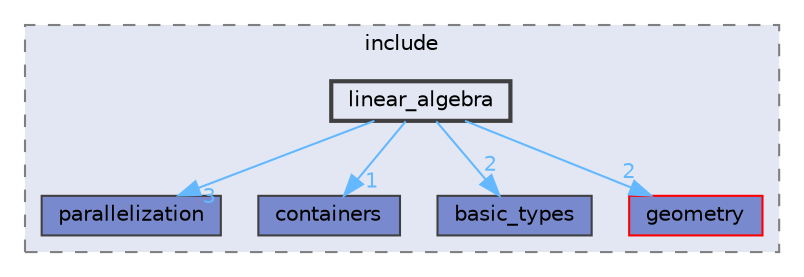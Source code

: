 digraph "Common/include/linear_algebra"
{
 // LATEX_PDF_SIZE
  bgcolor="transparent";
  edge [fontname=Helvetica,fontsize=10,labelfontname=Helvetica,labelfontsize=10];
  node [fontname=Helvetica,fontsize=10,shape=box,height=0.2,width=0.4];
  compound=true
  subgraph clusterdir_92cb2900980f09bf257878861626e98f {
    graph [ bgcolor="#e3e7f4", pencolor="grey50", label="include", fontname=Helvetica,fontsize=10 style="filled,dashed", URL="dir_92cb2900980f09bf257878861626e98f.html",tooltip=""]
  dir_853c2a0c087a74065753cfc8240c880a [label="parallelization", fillcolor="#788acd", color="grey25", style="filled", URL="dir_853c2a0c087a74065753cfc8240c880a.html",tooltip=""];
  dir_b3347baf15fb7b1ad00b0011f7bd58e3 [label="containers", fillcolor="#788acd", color="grey25", style="filled", URL="dir_b3347baf15fb7b1ad00b0011f7bd58e3.html",tooltip=""];
  dir_cd1ad04c99373fb2e948caf5c2750b9f [label="basic_types", fillcolor="#788acd", color="grey25", style="filled", URL="dir_cd1ad04c99373fb2e948caf5c2750b9f.html",tooltip=""];
  dir_d2620a12595a4ed2b3ca54ea91488fbc [label="geometry", fillcolor="#788acd", color="red", style="filled", URL="dir_d2620a12595a4ed2b3ca54ea91488fbc.html",tooltip=""];
  dir_48b4bf65fafad66ec6a2ba67388b948d [label="linear_algebra", fillcolor="#e3e7f4", color="grey25", style="filled,bold", URL="dir_48b4bf65fafad66ec6a2ba67388b948d.html",tooltip=""];
  }
  dir_48b4bf65fafad66ec6a2ba67388b948d->dir_853c2a0c087a74065753cfc8240c880a [headlabel="3", labeldistance=1.5 headhref="dir_000061_000074.html" href="dir_000061_000074.html" color="steelblue1" fontcolor="steelblue1"];
  dir_48b4bf65fafad66ec6a2ba67388b948d->dir_b3347baf15fb7b1ad00b0011f7bd58e3 [headlabel="1", labeldistance=1.5 headhref="dir_000061_000009.html" href="dir_000061_000009.html" color="steelblue1" fontcolor="steelblue1"];
  dir_48b4bf65fafad66ec6a2ba67388b948d->dir_cd1ad04c99373fb2e948caf5c2750b9f [headlabel="2", labeldistance=1.5 headhref="dir_000061_000002.html" href="dir_000061_000002.html" color="steelblue1" fontcolor="steelblue1"];
  dir_48b4bf65fafad66ec6a2ba67388b948d->dir_d2620a12595a4ed2b3ca54ea91488fbc [headlabel="2", labeldistance=1.5 headhref="dir_000061_000041.html" href="dir_000061_000041.html" color="steelblue1" fontcolor="steelblue1"];
}
